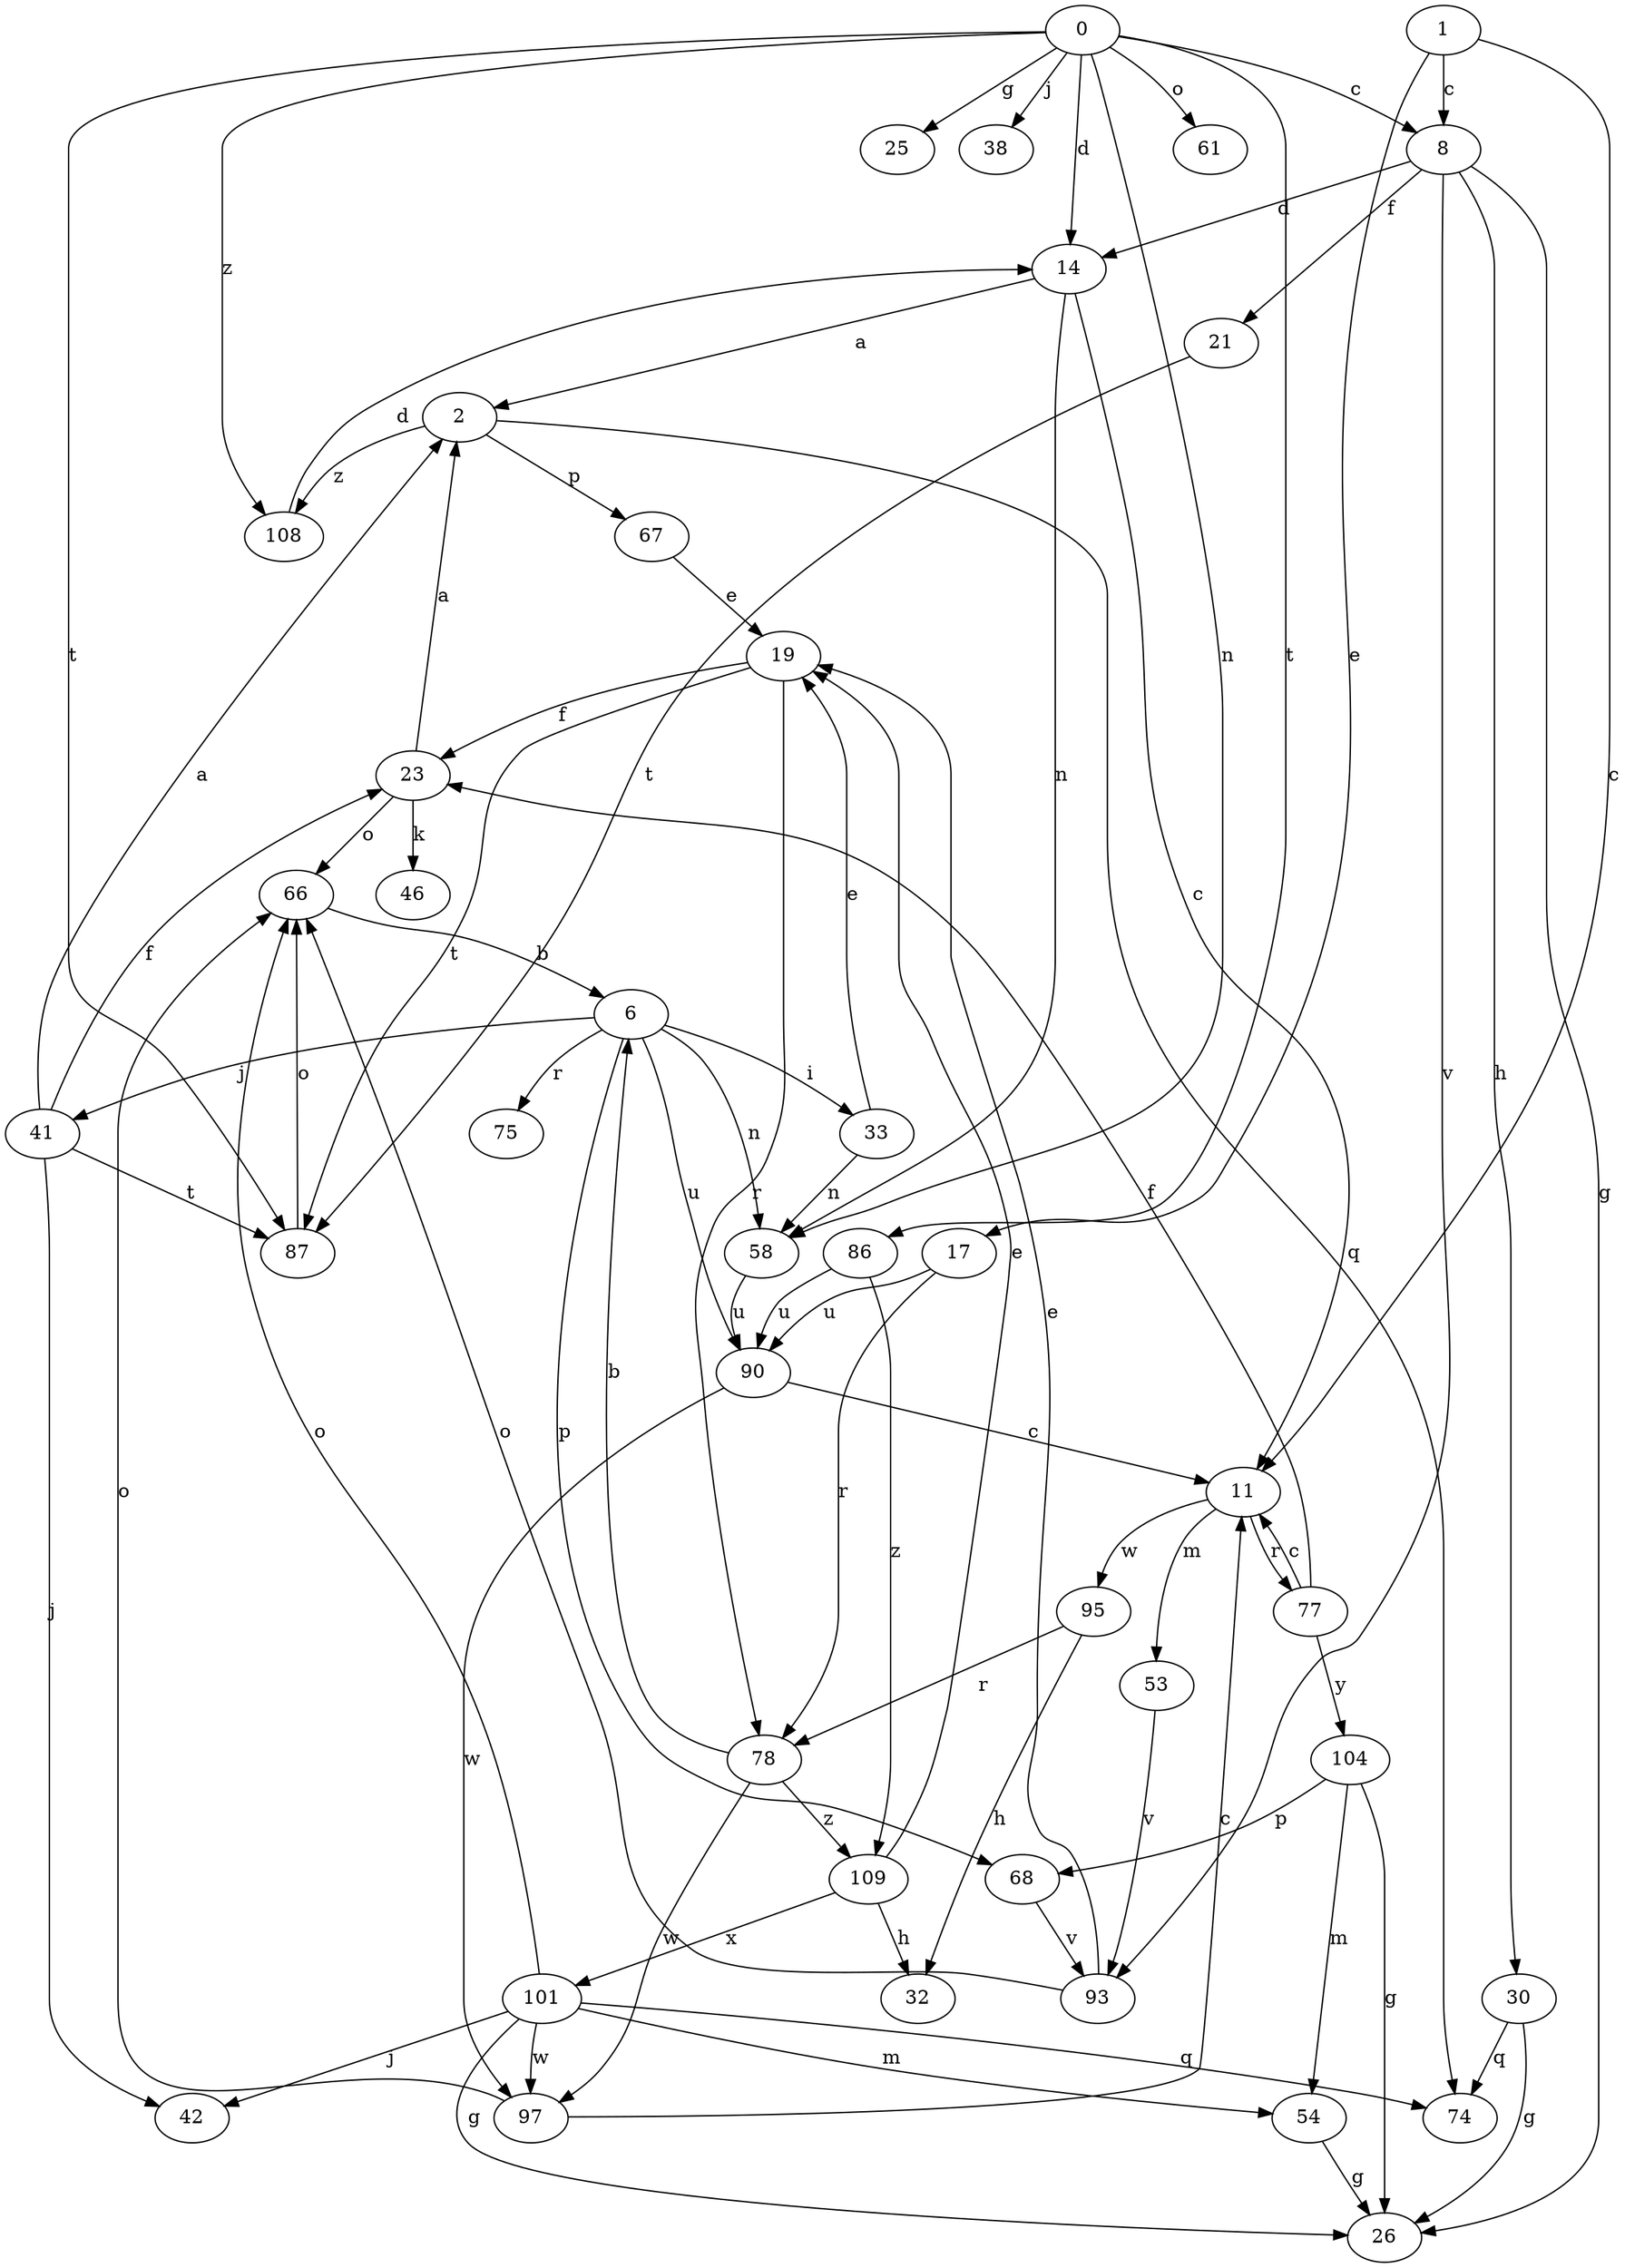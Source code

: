 strict digraph  {
0;
1;
2;
6;
8;
11;
14;
17;
19;
21;
23;
25;
26;
30;
32;
33;
38;
41;
42;
46;
53;
54;
58;
61;
66;
67;
68;
74;
75;
77;
78;
86;
87;
90;
93;
95;
97;
101;
104;
108;
109;
0 -> 8  [label=c];
0 -> 14  [label=d];
0 -> 25  [label=g];
0 -> 38  [label=j];
0 -> 58  [label=n];
0 -> 61  [label=o];
0 -> 86  [label=t];
0 -> 87  [label=t];
0 -> 108  [label=z];
1 -> 8  [label=c];
1 -> 11  [label=c];
1 -> 17  [label=e];
2 -> 67  [label=p];
2 -> 74  [label=q];
2 -> 108  [label=z];
6 -> 33  [label=i];
6 -> 41  [label=j];
6 -> 58  [label=n];
6 -> 68  [label=p];
6 -> 75  [label=r];
6 -> 90  [label=u];
8 -> 14  [label=d];
8 -> 21  [label=f];
8 -> 26  [label=g];
8 -> 30  [label=h];
8 -> 93  [label=v];
11 -> 53  [label=m];
11 -> 77  [label=r];
11 -> 95  [label=w];
14 -> 2  [label=a];
14 -> 11  [label=c];
14 -> 58  [label=n];
17 -> 78  [label=r];
17 -> 90  [label=u];
19 -> 23  [label=f];
19 -> 78  [label=r];
19 -> 87  [label=t];
21 -> 87  [label=t];
23 -> 2  [label=a];
23 -> 46  [label=k];
23 -> 66  [label=o];
30 -> 26  [label=g];
30 -> 74  [label=q];
33 -> 19  [label=e];
33 -> 58  [label=n];
41 -> 2  [label=a];
41 -> 23  [label=f];
41 -> 42  [label=j];
41 -> 87  [label=t];
53 -> 93  [label=v];
54 -> 26  [label=g];
58 -> 90  [label=u];
66 -> 6  [label=b];
67 -> 19  [label=e];
68 -> 93  [label=v];
77 -> 11  [label=c];
77 -> 23  [label=f];
77 -> 104  [label=y];
78 -> 6  [label=b];
78 -> 97  [label=w];
78 -> 109  [label=z];
86 -> 90  [label=u];
86 -> 109  [label=z];
87 -> 66  [label=o];
90 -> 11  [label=c];
90 -> 97  [label=w];
93 -> 19  [label=e];
93 -> 66  [label=o];
95 -> 32  [label=h];
95 -> 78  [label=r];
97 -> 11  [label=c];
97 -> 66  [label=o];
101 -> 26  [label=g];
101 -> 42  [label=j];
101 -> 54  [label=m];
101 -> 66  [label=o];
101 -> 74  [label=q];
101 -> 97  [label=w];
104 -> 26  [label=g];
104 -> 54  [label=m];
104 -> 68  [label=p];
108 -> 14  [label=d];
109 -> 19  [label=e];
109 -> 32  [label=h];
109 -> 101  [label=x];
}
